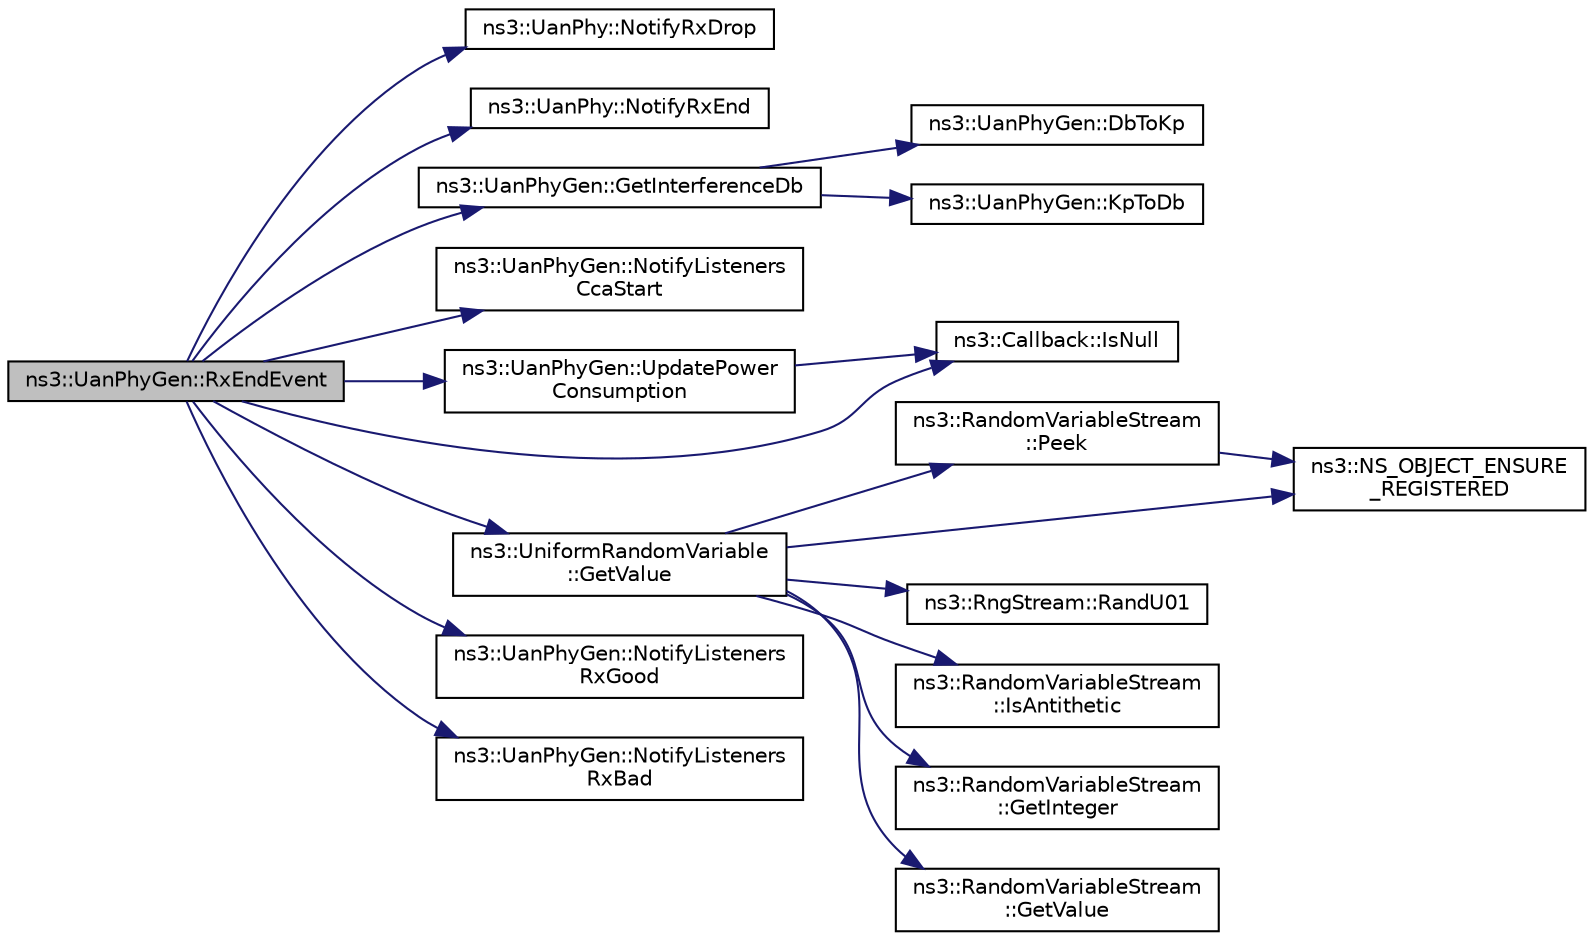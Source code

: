 digraph "ns3::UanPhyGen::RxEndEvent"
{
  edge [fontname="Helvetica",fontsize="10",labelfontname="Helvetica",labelfontsize="10"];
  node [fontname="Helvetica",fontsize="10",shape=record];
  rankdir="LR";
  Node1 [label="ns3::UanPhyGen::RxEndEvent",height=0.2,width=0.4,color="black", fillcolor="grey75", style="filled", fontcolor="black"];
  Node1 -> Node2 [color="midnightblue",fontsize="10",style="solid"];
  Node2 [label="ns3::UanPhy::NotifyRxDrop",height=0.2,width=0.4,color="black", fillcolor="white", style="filled",URL="$d5/d10/classns3_1_1UanPhy.html#a5bb13228bb14707309af61666412968e"];
  Node1 -> Node3 [color="midnightblue",fontsize="10",style="solid"];
  Node3 [label="ns3::UanPhy::NotifyRxEnd",height=0.2,width=0.4,color="black", fillcolor="white", style="filled",URL="$d5/d10/classns3_1_1UanPhy.html#ae7f5e61de1495040fe668a55185a75db"];
  Node1 -> Node4 [color="midnightblue",fontsize="10",style="solid"];
  Node4 [label="ns3::UanPhyGen::GetInterferenceDb",height=0.2,width=0.4,color="black", fillcolor="white", style="filled",URL="$da/d4e/classns3_1_1UanPhyGen.html#a8c991401463b00f7daaf3c3486f6bf1b"];
  Node4 -> Node5 [color="midnightblue",fontsize="10",style="solid"];
  Node5 [label="ns3::UanPhyGen::DbToKp",height=0.2,width=0.4,color="black", fillcolor="white", style="filled",URL="$da/d4e/classns3_1_1UanPhyGen.html#ab83a534db06cec2f505881f10df8e998"];
  Node4 -> Node6 [color="midnightblue",fontsize="10",style="solid"];
  Node6 [label="ns3::UanPhyGen::KpToDb",height=0.2,width=0.4,color="black", fillcolor="white", style="filled",URL="$da/d4e/classns3_1_1UanPhyGen.html#a110f8bc6e30578784ce3abd15215b94b"];
  Node1 -> Node7 [color="midnightblue",fontsize="10",style="solid"];
  Node7 [label="ns3::UanPhyGen::NotifyListeners\lCcaStart",height=0.2,width=0.4,color="black", fillcolor="white", style="filled",URL="$da/d4e/classns3_1_1UanPhyGen.html#a8f5614c856c43db7cf91a83e9e8506e9"];
  Node1 -> Node8 [color="midnightblue",fontsize="10",style="solid"];
  Node8 [label="ns3::UanPhyGen::UpdatePower\lConsumption",height=0.2,width=0.4,color="black", fillcolor="white", style="filled",URL="$da/d4e/classns3_1_1UanPhyGen.html#a3a50f922b45744f8586b2d2c95090076"];
  Node8 -> Node9 [color="midnightblue",fontsize="10",style="solid"];
  Node9 [label="ns3::Callback::IsNull",height=0.2,width=0.4,color="black", fillcolor="white", style="filled",URL="$d1/d48/classns3_1_1Callback.html#aa8e27826badbf37f84763f36f70d9b54"];
  Node1 -> Node10 [color="midnightblue",fontsize="10",style="solid"];
  Node10 [label="ns3::UniformRandomVariable\l::GetValue",height=0.2,width=0.4,color="black", fillcolor="white", style="filled",URL="$d0/d5b/classns3_1_1UniformRandomVariable.html#a03822d8c86ac51e9aa83bbc73041386b",tooltip="Get the next random value, as a double in the specified range . "];
  Node10 -> Node11 [color="midnightblue",fontsize="10",style="solid"];
  Node11 [label="ns3::RandomVariableStream\l::Peek",height=0.2,width=0.4,color="black", fillcolor="white", style="filled",URL="$dc/daa/classns3_1_1RandomVariableStream.html#ac5aa8d691c061bcc88a909dc9b479222",tooltip="Get the pointer to the underlying RNG stream. "];
  Node11 -> Node12 [color="midnightblue",fontsize="10",style="solid"];
  Node12 [label="ns3::NS_OBJECT_ENSURE\l_REGISTERED",height=0.2,width=0.4,color="black", fillcolor="white", style="filled",URL="$d7/d2e/namespacens3.html#ac633cbd86ee5879afd4312a843a9ff8c"];
  Node10 -> Node13 [color="midnightblue",fontsize="10",style="solid"];
  Node13 [label="ns3::RngStream::RandU01",height=0.2,width=0.4,color="black", fillcolor="white", style="filled",URL="$da/d35/classns3_1_1RngStream.html#a46be36426b8bc712e9de468b63558c22"];
  Node10 -> Node14 [color="midnightblue",fontsize="10",style="solid"];
  Node14 [label="ns3::RandomVariableStream\l::IsAntithetic",height=0.2,width=0.4,color="black", fillcolor="white", style="filled",URL="$dc/daa/classns3_1_1RandomVariableStream.html#a7bf5175d624b14bd023f8c4f78bc5fd7",tooltip="Check if antithetic values will be generated. "];
  Node10 -> Node15 [color="midnightblue",fontsize="10",style="solid"];
  Node15 [label="ns3::RandomVariableStream\l::GetInteger",height=0.2,width=0.4,color="black", fillcolor="white", style="filled",URL="$dc/daa/classns3_1_1RandomVariableStream.html#a66cd94e6305ce7f000f1a9ff0fcb9aef",tooltip="Get the next random value as an integer drawn from the distribution. "];
  Node10 -> Node16 [color="midnightblue",fontsize="10",style="solid"];
  Node16 [label="ns3::RandomVariableStream\l::GetValue",height=0.2,width=0.4,color="black", fillcolor="white", style="filled",URL="$dc/daa/classns3_1_1RandomVariableStream.html#a4fa5944dc4cb11544e661ed23072b36c",tooltip="Get the next random value as a double drawn from the distribution. "];
  Node10 -> Node12 [color="midnightblue",fontsize="10",style="solid"];
  Node1 -> Node17 [color="midnightblue",fontsize="10",style="solid"];
  Node17 [label="ns3::UanPhyGen::NotifyListeners\lRxGood",height=0.2,width=0.4,color="black", fillcolor="white", style="filled",URL="$da/d4e/classns3_1_1UanPhyGen.html#af15506ea55094bb50c8f73e8fff38399"];
  Node1 -> Node9 [color="midnightblue",fontsize="10",style="solid"];
  Node1 -> Node18 [color="midnightblue",fontsize="10",style="solid"];
  Node18 [label="ns3::UanPhyGen::NotifyListeners\lRxBad",height=0.2,width=0.4,color="black", fillcolor="white", style="filled",URL="$da/d4e/classns3_1_1UanPhyGen.html#aadf3344bc84baa37fee5646f2840412d"];
}
